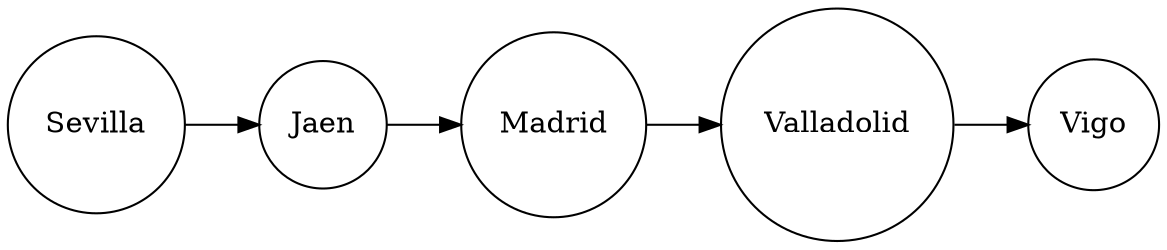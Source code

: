 digraph G {

graph [ dpi = 300 ];
rankdir=LR size="8,5"
	node [shape=circle]
Sevilla->Jaen->Madrid->Valladolid->Vigo

}
